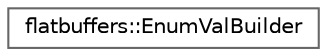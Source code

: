digraph "Graphical Class Hierarchy"
{
 // LATEX_PDF_SIZE
  bgcolor="transparent";
  edge [fontname=Helvetica,fontsize=10,labelfontname=Helvetica,labelfontsize=10];
  node [fontname=Helvetica,fontsize=10,shape=box,height=0.2,width=0.4];
  rankdir="LR";
  Node0 [id="Node000000",label="flatbuffers::EnumValBuilder",height=0.2,width=0.4,color="grey40", fillcolor="white", style="filled",URL="$structflatbuffers_1_1EnumValBuilder.html",tooltip=" "];
}

